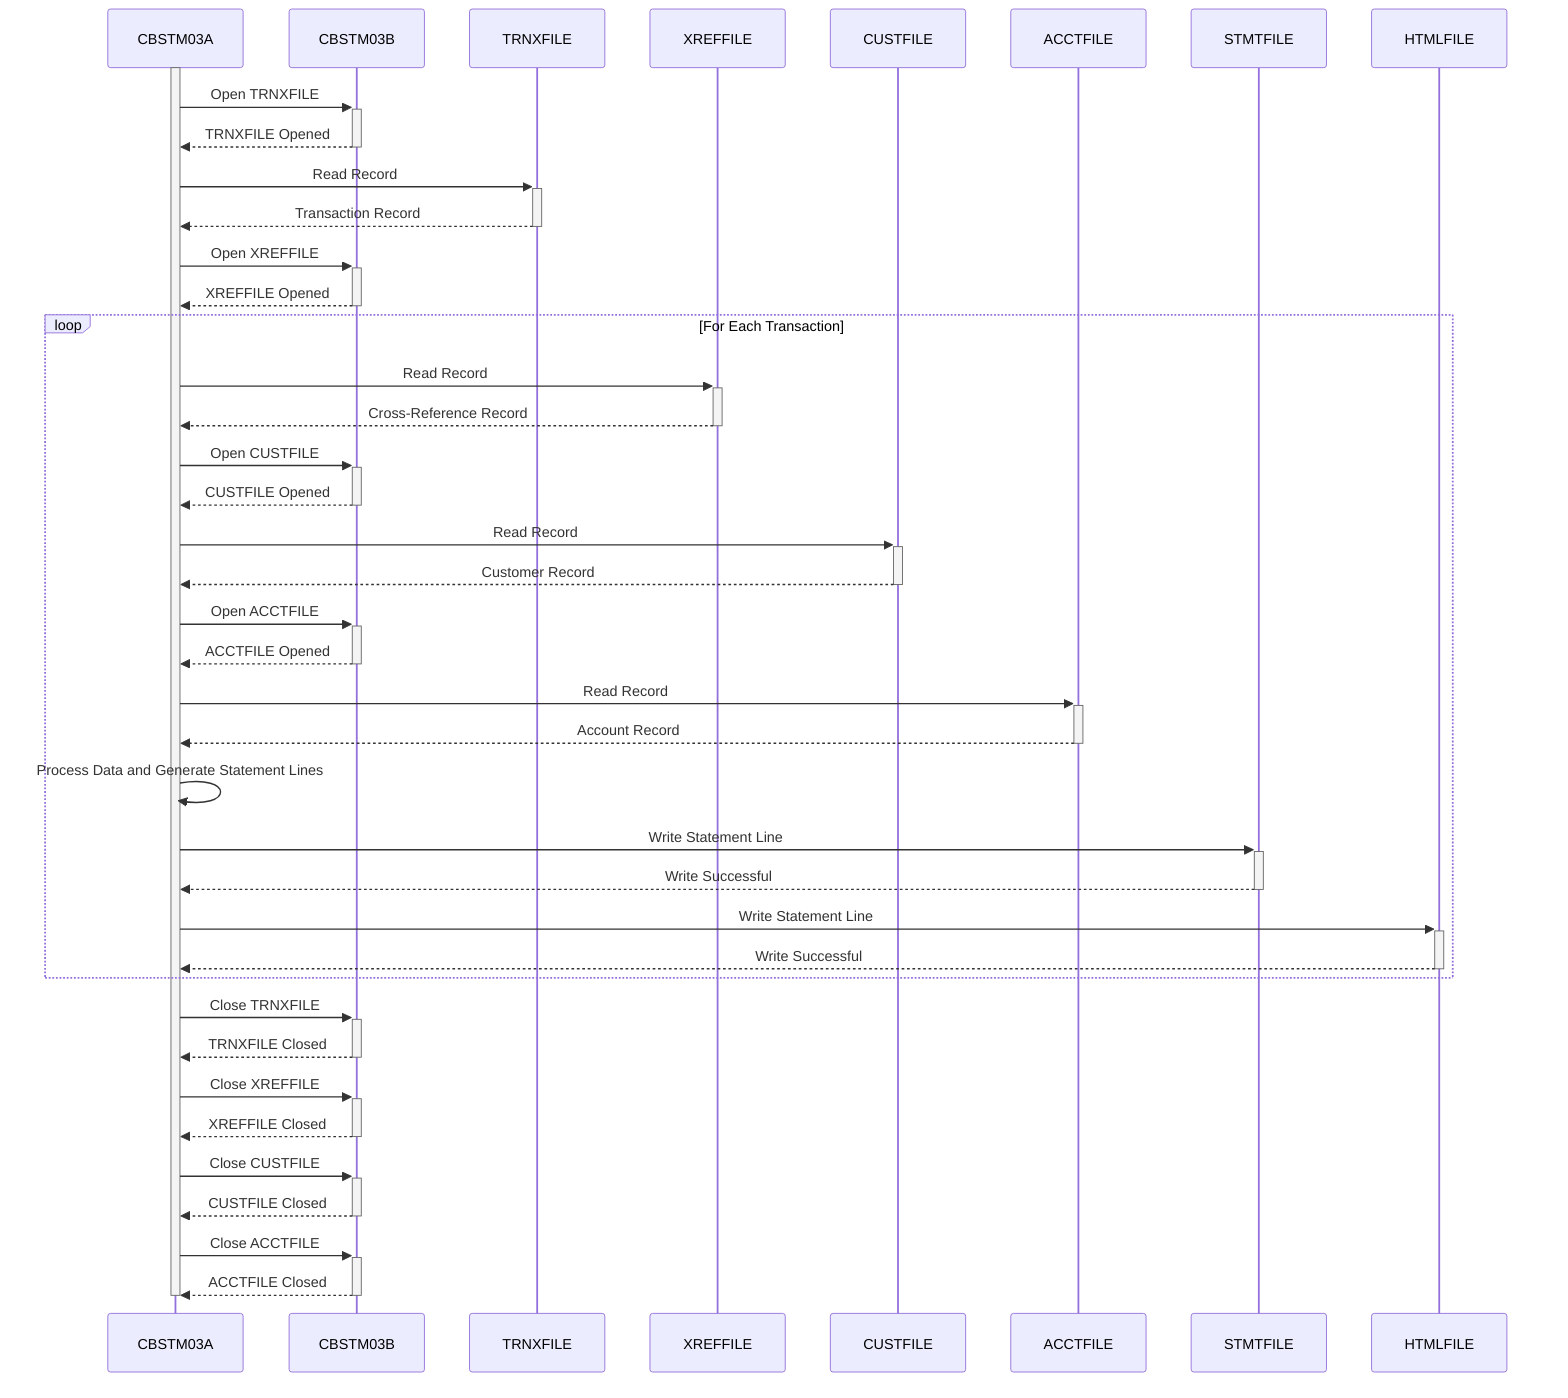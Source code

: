 sequenceDiagram
    participant CBSTM03A
    participant CBSTM03B
    participant TRNXFILE
    participant XREFFILE
    participant CUSTFILE
    participant ACCTFILE
    participant STMTFILE
    participant HTMLFILE

    activate CBSTM03A
    CBSTM03A->>+CBSTM03B: Open TRNXFILE
    CBSTM03B-->>-CBSTM03A: TRNXFILE Opened
    CBSTM03A->>+TRNXFILE: Read Record
    TRNXFILE-->>-CBSTM03A: Transaction Record
    CBSTM03A->>+CBSTM03B: Open XREFFILE
    CBSTM03B-->>-CBSTM03A: XREFFILE Opened
    loop For Each Transaction
        CBSTM03A->>+XREFFILE: Read Record
        XREFFILE-->>-CBSTM03A: Cross-Reference Record
        CBSTM03A->>+CBSTM03B: Open CUSTFILE
        CBSTM03B-->>-CBSTM03A: CUSTFILE Opened
        CBSTM03A->>+CUSTFILE: Read Record
        CUSTFILE-->>-CBSTM03A: Customer Record
        CBSTM03A->>+CBSTM03B: Open ACCTFILE
        CBSTM03B-->>-CBSTM03A: ACCTFILE Opened
        CBSTM03A->>+ACCTFILE: Read Record
        ACCTFILE-->>-CBSTM03A: Account Record
        CBSTM03A->>CBSTM03A: Process Data and Generate Statement Lines
        CBSTM03A->>+STMTFILE: Write Statement Line
        STMTFILE-->>-CBSTM03A: Write Successful
        CBSTM03A->>+HTMLFILE: Write Statement Line
        HTMLFILE-->>-CBSTM03A: Write Successful
    end
    CBSTM03A->>+CBSTM03B: Close TRNXFILE
    CBSTM03B-->>-CBSTM03A: TRNXFILE Closed
    CBSTM03A->>+CBSTM03B: Close XREFFILE
    CBSTM03B-->>-CBSTM03A: XREFFILE Closed
    CBSTM03A->>+CBSTM03B: Close CUSTFILE
    CBSTM03B-->>-CBSTM03A: CUSTFILE Closed
    CBSTM03A->>+CBSTM03B: Close ACCTFILE
    CBSTM03B-->>-CBSTM03A: ACCTFILE Closed
    deactivate CBSTM03A